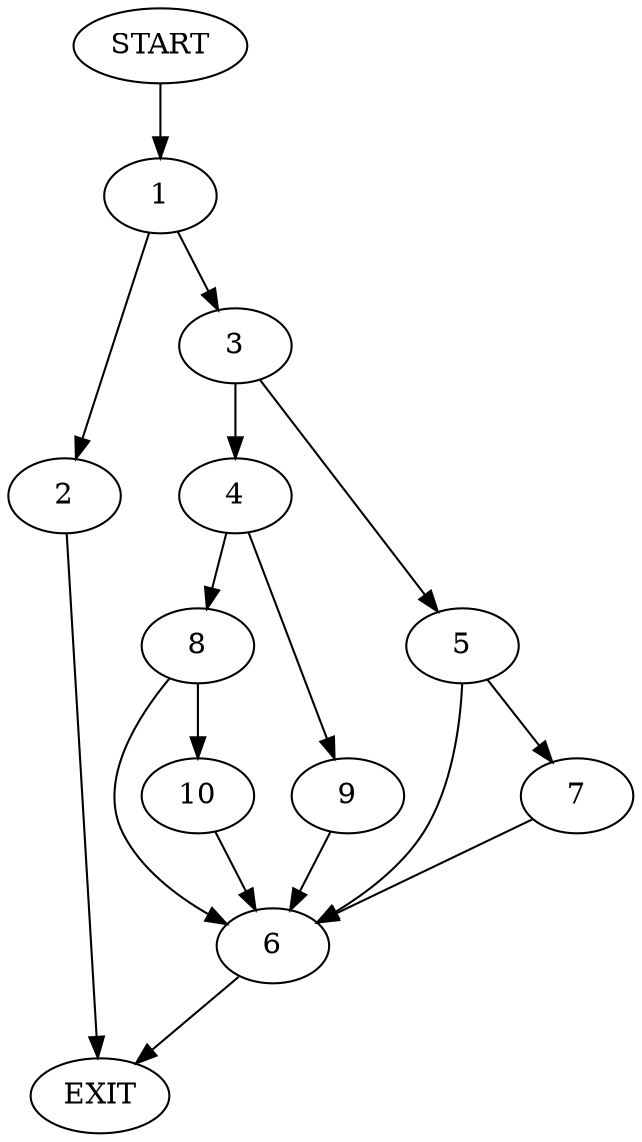 digraph {
0 [label="START"]
11 [label="EXIT"]
0 -> 1
1 -> 2
1 -> 3
2 -> 11
3 -> 4
3 -> 5
5 -> 6
5 -> 7
4 -> 8
4 -> 9
9 -> 6
8 -> 6
8 -> 10
6 -> 11
10 -> 6
7 -> 6
}
